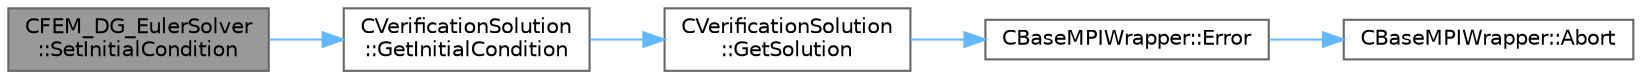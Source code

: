 digraph "CFEM_DG_EulerSolver::SetInitialCondition"
{
 // LATEX_PDF_SIZE
  bgcolor="transparent";
  edge [fontname=Helvetica,fontsize=10,labelfontname=Helvetica,labelfontsize=10];
  node [fontname=Helvetica,fontsize=10,shape=box,height=0.2,width=0.4];
  rankdir="LR";
  Node1 [id="Node000001",label="CFEM_DG_EulerSolver\l::SetInitialCondition",height=0.2,width=0.4,color="gray40", fillcolor="grey60", style="filled", fontcolor="black",tooltip="Set the initial condition for the Euler Equations."];
  Node1 -> Node2 [id="edge1_Node000001_Node000002",color="steelblue1",style="solid",tooltip=" "];
  Node2 [id="Node000002",label="CVerificationSolution\l::GetInitialCondition",height=0.2,width=0.4,color="grey40", fillcolor="white", style="filled",URL="$classCVerificationSolution.html#aa94daec1f1651600ef137a61341368e9",tooltip="Get the exact solution at the current position and t = 0."];
  Node2 -> Node3 [id="edge2_Node000002_Node000003",color="steelblue1",style="solid",tooltip=" "];
  Node3 [id="Node000003",label="CVerificationSolution\l::GetSolution",height=0.2,width=0.4,color="grey40", fillcolor="white", style="filled",URL="$classCVerificationSolution.html#a192fbe5cbcd3b6df65271ad0547bc181",tooltip="Get the exact solution at the current position and time."];
  Node3 -> Node4 [id="edge3_Node000003_Node000004",color="steelblue1",style="solid",tooltip=" "];
  Node4 [id="Node000004",label="CBaseMPIWrapper::Error",height=0.2,width=0.4,color="grey40", fillcolor="white", style="filled",URL="$classCBaseMPIWrapper.html#a04457c47629bda56704e6a8804833eeb",tooltip=" "];
  Node4 -> Node5 [id="edge4_Node000004_Node000005",color="steelblue1",style="solid",tooltip=" "];
  Node5 [id="Node000005",label="CBaseMPIWrapper::Abort",height=0.2,width=0.4,color="grey40", fillcolor="white", style="filled",URL="$classCBaseMPIWrapper.html#af7297d861dca86b45cf561b6ab642e8f",tooltip=" "];
}
